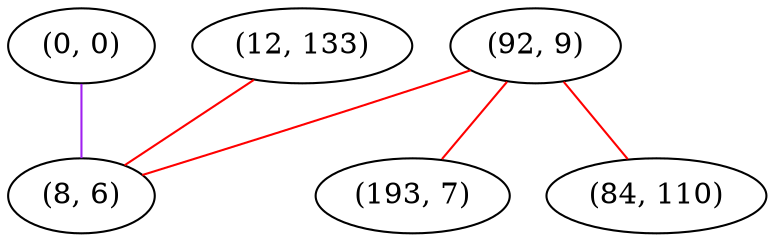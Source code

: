 graph "" {
"(0, 0)";
"(92, 9)";
"(12, 133)";
"(193, 7)";
"(8, 6)";
"(84, 110)";
"(0, 0)" -- "(8, 6)"  [color=purple, key=0, weight=4];
"(92, 9)" -- "(8, 6)"  [color=red, key=0, weight=1];
"(92, 9)" -- "(84, 110)"  [color=red, key=0, weight=1];
"(92, 9)" -- "(193, 7)"  [color=red, key=0, weight=1];
"(12, 133)" -- "(8, 6)"  [color=red, key=0, weight=1];
}
